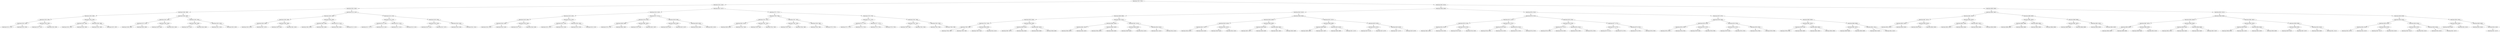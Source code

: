 digraph G{
79230766 [label="Node{data=[7587, 7587]}"]
79230766 -> 1994370872
1994370872 [label="Node{data=[2242, 2242]}"]
1994370872 -> 1151187197
1151187197 [label="Node{data=[1954, 1954]}"]
1151187197 -> 394475509
394475509 [label="Node{data=[1568, 1568]}"]
394475509 -> 1413587884
1413587884 [label="Node{data=[1560, 1560]}"]
1413587884 -> 1609326707
1609326707 [label="Node{data=[1556, 1556]}"]
1609326707 -> 1990156579
1990156579 [label="Node{data=[1554, 1554]}"]
1990156579 -> 2016267418
2016267418 [label="Node{data=[1512, 1512]}"]
1990156579 -> 556289264
556289264 [label="Node{data=[1555, 1555]}"]
1609326707 -> 503009118
503009118 [label="Node{data=[1558, 1558]}"]
503009118 -> 283161531
283161531 [label="Node{data=[1557, 1557]}"]
503009118 -> 104850465
104850465 [label="Node{data=[1559, 1559]}"]
1413587884 -> 1704163290
1704163290 [label="Node{data=[1564, 1564]}"]
1704163290 -> 576013705
576013705 [label="Node{data=[1562, 1562]}"]
576013705 -> 926766867
926766867 [label="Node{data=[1561, 1561]}"]
576013705 -> 1314562873
1314562873 [label="Node{data=[1563, 1563]}"]
1704163290 -> 814293135
814293135 [label="Node{data=[1566, 1566]}"]
814293135 -> 947405338
947405338 [label="Node{data=[1565, 1565]}"]
814293135 -> 1696600009
1696600009 [label="Node{data=[1567, 1567]}"]
394475509 -> 2130197311
2130197311 [label="Node{data=[1946, 1946]}"]
2130197311 -> 126673207
126673207 [label="Node{data=[1625, 1625]}"]
126673207 -> 2099120974
2099120974 [label="Node{data=[1570, 1570]}"]
2099120974 -> 413474147
413474147 [label="Node{data=[1569, 1569]}"]
2099120974 -> 658238603
658238603 [label="Node{data=[1600, 1600]}"]
126673207 -> 1197356034
1197356034 [label="Node{data=[1944, 1944]}"]
1197356034 -> 1251415004
1251415004 [label="Node{data=[1626, 1626]}"]
1197356034 -> 2053722600
2053722600 [label="Node{data=[1945, 1945]}"]
2130197311 -> 47097242
47097242 [label="Node{data=[1950, 1950]}"]
47097242 -> 872841189
872841189 [label="Node{data=[1948, 1948]}"]
872841189 -> 1191019338
1191019338 [label="Node{data=[1947, 1947]}"]
872841189 -> 1990945900
1990945900 [label="Node{data=[1949, 1949]}"]
47097242 -> 20903254
20903254 [label="Node{data=[1952, 1952]}"]
20903254 -> 113269699
113269699 [label="Node{data=[1951, 1951]}"]
20903254 -> 739078018
739078018 [label="Node{data=[1953, 1953]}"]
1151187197 -> 32026211
32026211 [label="Node{data=[2116, 2116]}"]
32026211 -> 2005565261
2005565261 [label="Node{data=[1962, 1962]}"]
2005565261 -> 1938832444
1938832444 [label="Node{data=[1958, 1958]}"]
1938832444 -> 883305651
883305651 [label="Node{data=[1956, 1956]}"]
883305651 -> 1886984178
1886984178 [label="Node{data=[1955, 1955]}"]
883305651 -> 1420652199
1420652199 [label="Node{data=[1957, 1957]}"]
1938832444 -> 648989138
648989138 [label="Node{data=[1960, 1960]}"]
648989138 -> 602454528
602454528 [label="Node{data=[1959, 1959]}"]
648989138 -> 454487816
454487816 [label="Node{data=[1961, 1961]}"]
2005565261 -> 619803291
619803291 [label="Node{data=[2000, 2000]}"]
619803291 -> 1950474126
1950474126 [label="Node{data=[1964, 1964]}"]
1950474126 -> 312427452
312427452 [label="Node{data=[1963, 1963]}"]
1950474126 -> 1054703688
1054703688 [label="Node{data=[1965, 1965]}"]
619803291 -> 295127202
295127202 [label="Node{data=[2114, 2114]}"]
295127202 -> 1808816305
1808816305 [label="Node{data=[2083, 2083]}"]
295127202 -> 62547156
62547156 [label="Node{data=[2115, 2115]}"]
32026211 -> 1370979115
1370979115 [label="Node{data=[2153, 2153]}"]
1370979115 -> 2060381159
2060381159 [label="Node{data=[2120, 2120]}"]
2060381159 -> 330441183
330441183 [label="Node{data=[2118, 2118]}"]
330441183 -> 1140751289
1140751289 [label="Node{data=[2117, 2117]}"]
330441183 -> 704261838
704261838 [label="Node{data=[2119, 2119]}"]
2060381159 -> 610695621
610695621 [label="Node{data=[2122, 2122]}"]
610695621 -> 643303503
643303503 [label="Node{data=[2121, 2121]}"]
610695621 -> 374054030
374054030 [label="Node{data=[2123, 2123]}"]
1370979115 -> 1858030807
1858030807 [label="Node{data=[2238, 2238]}"]
1858030807 -> 2038478996
2038478996 [label="Node{data=[2236, 2236]}"]
2038478996 -> 528272795
528272795 [label="Node{data=[2235, 2235]}"]
2038478996 -> 1436126486
1436126486 [label="Node{data=[2237, 2237]}"]
1858030807 -> 1104456326
1104456326 [label="Node{data=[2240, 2240]}"]
1104456326 -> 1030549040
1030549040 [label="Node{data=[2239, 2239]}"]
1104456326 -> 1149627411
1149627411 [label="Node{data=[2241, 2241]}"]
1994370872 -> 1575827624
1575827624 [label="Node{data=[6227, 6227]}"]
1575827624 -> 956901641
956901641 [label="Node{data=[2323, 2323]}"]
956901641 -> 1666080118
1666080118 [label="Node{data=[2250, 2250]}"]
1666080118 -> 138461304
138461304 [label="Node{data=[2246, 2246]}"]
138461304 -> 1012695456
1012695456 [label="Node{data=[2244, 2244]}"]
1012695456 -> 1282258499
1282258499 [label="Node{data=[2243, 2243]}"]
1012695456 -> 1574561621
1574561621 [label="Node{data=[2245, 2245]}"]
138461304 -> 1393868694
1393868694 [label="Node{data=[2248, 2248]}"]
1393868694 -> 186475989
186475989 [label="Node{data=[2247, 2247]}"]
1393868694 -> 711136603
711136603 [label="Node{data=[2249, 2249]}"]
1666080118 -> 949136397
949136397 [label="Node{data=[2254, 2254]}"]
949136397 -> 1317821574
1317821574 [label="Node{data=[2252, 2252]}"]
1317821574 -> 778021711
778021711 [label="Node{data=[2251, 2251]}"]
1317821574 -> 472168978
472168978 [label="Node{data=[2253, 2253]}"]
949136397 -> 838569823
838569823 [label="Node{data=[2283, 2283]}"]
838569823 -> 499092874
499092874 [label="Node{data=[2255, 2255]}"]
838569823 -> 1323915425
1323915425 [label="Node{data=[2315, 2315]}"]
956901641 -> 1998884676
1998884676 [label="Node{data=[6171, 6171]}"]
1998884676 -> 440956808
440956808 [label="Node{data=[3700, 3700]}"]
440956808 -> 2071620246
2071620246 [label="Node{data=[3638, 3638]}"]
2071620246 -> 2136086792
2136086792 [label="Node{data=[2754, 2754]}"]
2071620246 -> 744482569
744482569 [label="Node{data=[3681, 3681]}"]
440956808 -> 1970413885
1970413885 [label="Node{data=[4981, 4981]}"]
1970413885 -> 1576324063
1576324063 [label="Node{data=[3709, 3709]}"]
1970413885 -> 847315760
847315760 [label="Node{data=[5497, 5497]}"]
1998884676 -> 1630920134
1630920134 [label="Node{data=[6198, 6198]}"]
1630920134 -> 86663956
86663956 [label="Node{data=[6196, 6196]}"]
86663956 -> 2122054237
2122054237 [label="Node{data=[6195, 6195]}"]
86663956 -> 1146748449
1146748449 [label="Node{data=[6197, 6197]}"]
1630920134 -> 189644929
189644929 [label="Node{data=[6200, 6200]}"]
189644929 -> 1562976319
1562976319 [label="Node{data=[6199, 6199]}"]
189644929 -> 2090959061
2090959061 [label="Node{data=[6201, 6201]}"]
1575827624 -> 2005057942
2005057942 [label="Node{data=[7571, 7571]}"]
2005057942 -> 305024559
305024559 [label="Node{data=[7563, 7563]}"]
305024559 -> 110275725
110275725 [label="Node{data=[7547, 7547]}"]
110275725 -> 1992631202
1992631202 [label="Node{data=[6421, 6421]}"]
1992631202 -> 388678301
388678301 [label="Node{data=[6260, 6260]}"]
1992631202 -> 2006301025
2006301025 [label="Node{data=[7534, 7534]}"]
110275725 -> 1693484506
1693484506 [label="Node{data=[7561, 7561]}"]
1693484506 -> 1006072533
1006072533 [label="Node{data=[7560, 7560]}"]
1693484506 -> 2047369500
2047369500 [label="Node{data=[7562, 7562]}"]
305024559 -> 546083213
546083213 [label="Node{data=[7567, 7567]}"]
546083213 -> 1077026323
1077026323 [label="Node{data=[7565, 7565]}"]
1077026323 -> 1087614234
1087614234 [label="Node{data=[7564, 7564]}"]
1077026323 -> 2037003421
2037003421 [label="Node{data=[7566, 7566]}"]
546083213 -> 1026474692
1026474692 [label="Node{data=[7569, 7569]}"]
1026474692 -> 1832681972
1832681972 [label="Node{data=[7568, 7568]}"]
1026474692 -> 819616308
819616308 [label="Node{data=[7570, 7570]}"]
2005057942 -> 406609518
406609518 [label="Node{data=[7579, 7579]}"]
406609518 -> 1397725007
1397725007 [label="Node{data=[7575, 7575]}"]
1397725007 -> 1517658099
1517658099 [label="Node{data=[7573, 7573]}"]
1517658099 -> 941389171
941389171 [label="Node{data=[7572, 7572]}"]
1517658099 -> 1118405424
1118405424 [label="Node{data=[7574, 7574]}"]
1397725007 -> 1844675013
1844675013 [label="Node{data=[7577, 7577]}"]
1844675013 -> 453968271
453968271 [label="Node{data=[7576, 7576]}"]
1844675013 -> 1088641136
1088641136 [label="Node{data=[7578, 7578]}"]
406609518 -> 1323164511
1323164511 [label="Node{data=[7583, 7583]}"]
1323164511 -> 1070706408
1070706408 [label="Node{data=[7581, 7581]}"]
1070706408 -> 1555157988
1555157988 [label="Node{data=[7580, 7580]}"]
1070706408 -> 113975514
113975514 [label="Node{data=[7582, 7582]}"]
1323164511 -> 657325127
657325127 [label="Node{data=[7585, 7585]}"]
657325127 -> 356102308
356102308 [label="Node{data=[7584, 7584]}"]
657325127 -> 1204125460
1204125460 [label="Node{data=[7586, 7586]}"]
79230766 -> 408373958
408373958 [label="Node{data=[8813, 8813]}"]
408373958 -> 1355825743
1355825743 [label="Node{data=[8480, 8480]}"]
1355825743 -> 137651297
137651297 [label="Node{data=[8415, 8415]}"]
137651297 -> 1684375468
1684375468 [label="Node{data=[8399, 8399]}"]
1684375468 -> 1187442844
1187442844 [label="Node{data=[8355, 8355]}"]
1187442844 -> 349573169
349573169 [label="Node{data=[7610, 7610]}"]
349573169 -> 1063938470
1063938470 [label="Node{data=[7589, 7589]}"]
1063938470 -> 2004533504
2004533504 [label="Node{data=[7588, 7588]}"]
1063938470 -> 113872227
113872227 [label="Node{data=[7590, 7590]}"]
349573169 -> 574243347
574243347 [label="Node{data=[8039, 8039]}"]
574243347 -> 1324427435
1324427435 [label="Node{data=[7982, 7982]}"]
574243347 -> 1872925364
1872925364 [label="Node{data=[8310, 8310]}"]
1187442844 -> 625649846
625649846 [label="Node{data=[8395, 8395]}"]
625649846 -> 1427135702
1427135702 [label="Node{data=[8393, 8393]}"]
1427135702 -> 308515503
308515503 [label="Node{data=[8367, 8367]}"]
1427135702 -> 1764722021
1764722021 [label="Node{data=[8394, 8394]}"]
625649846 -> 424710126
424710126 [label="Node{data=[8397, 8397]}"]
424710126 -> 1316062974
1316062974 [label="Node{data=[8396, 8396]}"]
424710126 -> 1074369397
1074369397 [label="Node{data=[8398, 8398]}"]
1684375468 -> 1436033724
1436033724 [label="Node{data=[8407, 8407]}"]
1436033724 -> 1219164190
1219164190 [label="Node{data=[8403, 8403]}"]
1219164190 -> 170836355
170836355 [label="Node{data=[8401, 8401]}"]
170836355 -> 103840136
103840136 [label="Node{data=[8400, 8400]}"]
170836355 -> 304690736
304690736 [label="Node{data=[8402, 8402]}"]
1219164190 -> 224151139
224151139 [label="Node{data=[8405, 8405]}"]
224151139 -> 1904389266
1904389266 [label="Node{data=[8404, 8404]}"]
224151139 -> 1962632979
1962632979 [label="Node{data=[8406, 8406]}"]
1436033724 -> 800610058
800610058 [label="Node{data=[8411, 8411]}"]
800610058 -> 1085825984
1085825984 [label="Node{data=[8409, 8409]}"]
1085825984 -> 607826297
607826297 [label="Node{data=[8408, 8408]}"]
1085825984 -> 198609170
198609170 [label="Node{data=[8410, 8410]}"]
800610058 -> 1715179365
1715179365 [label="Node{data=[8413, 8413]}"]
1715179365 -> 1696486913
1696486913 [label="Node{data=[8412, 8412]}"]
1715179365 -> 341742242
341742242 [label="Node{data=[8414, 8414]}"]
137651297 -> 729745186
729745186 [label="Node{data=[8464, 8464]}"]
729745186 -> 285599119
285599119 [label="Node{data=[8456, 8456]}"]
285599119 -> 104601584
104601584 [label="Node{data=[8419, 8419]}"]
104601584 -> 1721191959
1721191959 [label="Node{data=[8417, 8417]}"]
1721191959 -> 889324528
889324528 [label="Node{data=[8416, 8416]}"]
1721191959 -> 185971010
185971010 [label="Node{data=[8418, 8418]}"]
104601584 -> 1844487239
1844487239 [label="Node{data=[8421, 8421]}"]
1844487239 -> 827045912
827045912 [label="Node{data=[8420, 8420]}"]
1844487239 -> 343089218
343089218 [label="Node{data=[8422, 8422]}"]
285599119 -> 843717679
843717679 [label="Node{data=[8460, 8460]}"]
843717679 -> 1517307069
1517307069 [label="Node{data=[8458, 8458]}"]
1517307069 -> 915913875
915913875 [label="Node{data=[8457, 8457]}"]
1517307069 -> 996932403
996932403 [label="Node{data=[8459, 8459]}"]
843717679 -> 1495409429
1495409429 [label="Node{data=[8462, 8462]}"]
1495409429 -> 28299552
28299552 [label="Node{data=[8461, 8461]}"]
1495409429 -> 173512354
173512354 [label="Node{data=[8463, 8463]}"]
729745186 -> 1845577400
1845577400 [label="Node{data=[8472, 8472]}"]
1845577400 -> 645130982
645130982 [label="Node{data=[8468, 8468]}"]
645130982 -> 1504315865
1504315865 [label="Node{data=[8466, 8466]}"]
1504315865 -> 1878943432
1878943432 [label="Node{data=[8465, 8465]}"]
1504315865 -> 187615497
187615497 [label="Node{data=[8467, 8467]}"]
645130982 -> 842217040
842217040 [label="Node{data=[8470, 8470]}"]
842217040 -> 1004410126
1004410126 [label="Node{data=[8469, 8469]}"]
842217040 -> 655031451
655031451 [label="Node{data=[8471, 8471]}"]
1845577400 -> 1511071730
1511071730 [label="Node{data=[8476, 8476]}"]
1511071730 -> 1899701078
1899701078 [label="Node{data=[8474, 8474]}"]
1899701078 -> 981872154
981872154 [label="Node{data=[8473, 8473]}"]
1899701078 -> 1243145205
1243145205 [label="Node{data=[8475, 8475]}"]
1511071730 -> 405048267
405048267 [label="Node{data=[8478, 8478]}"]
405048267 -> 808266250
808266250 [label="Node{data=[8477, 8477]}"]
405048267 -> 1003500779
1003500779 [label="Node{data=[8479, 8479]}"]
1355825743 -> 911896367
911896367 [label="Node{data=[8781, 8781]}"]
911896367 -> 178045180
178045180 [label="Node{data=[8755, 8755]}"]
178045180 -> 1396233951
1396233951 [label="Node{data=[8747, 8747]}"]
1396233951 -> 1769326399
1769326399 [label="Node{data=[8743, 8743]}"]
1769326399 -> 213122601
213122601 [label="Node{data=[8514, 8514]}"]
213122601 -> 1615090787
1615090787 [label="Node{data=[8481, 8481]}"]
213122601 -> 1969219738
1969219738 [label="Node{data=[8738, 8738]}"]
1769326399 -> 852792625
852792625 [label="Node{data=[8745, 8745]}"]
852792625 -> 562395124
562395124 [label="Node{data=[8744, 8744]}"]
852792625 -> 1671481579
1671481579 [label="Node{data=[8746, 8746]}"]
1396233951 -> 1764878141
1764878141 [label="Node{data=[8751, 8751]}"]
1764878141 -> 2136644151
2136644151 [label="Node{data=[8749, 8749]}"]
2136644151 -> 1978296575
1978296575 [label="Node{data=[8748, 8748]}"]
2136644151 -> 275255609
275255609 [label="Node{data=[8750, 8750]}"]
1764878141 -> 1980109830
1980109830 [label="Node{data=[8753, 8753]}"]
1980109830 -> 1571206099
1571206099 [label="Node{data=[8752, 8752]}"]
1980109830 -> 2066580744
2066580744 [label="Node{data=[8754, 8754]}"]
178045180 -> 731689613
731689613 [label="Node{data=[8763, 8763]}"]
731689613 -> 1836856796
1836856796 [label="Node{data=[8759, 8759]}"]
1836856796 -> 86780811
86780811 [label="Node{data=[8757, 8757]}"]
86780811 -> 306113507
306113507 [label="Node{data=[8756, 8756]}"]
86780811 -> 1559772147
1559772147 [label="Node{data=[8758, 8758]}"]
1836856796 -> 1353066341
1353066341 [label="Node{data=[8761, 8761]}"]
1353066341 -> 884092553
884092553 [label="Node{data=[8760, 8760]}"]
1353066341 -> 1362541071
1362541071 [label="Node{data=[8762, 8762]}"]
731689613 -> 1275864185
1275864185 [label="Node{data=[8777, 8777]}"]
1275864185 -> 770748306
770748306 [label="Node{data=[8775, 8775]}"]
770748306 -> 143858371
143858371 [label="Node{data=[8774, 8774]}"]
770748306 -> 1813069596
1813069596 [label="Node{data=[8776, 8776]}"]
1275864185 -> 1100214539
1100214539 [label="Node{data=[8779, 8779]}"]
1100214539 -> 1765235348
1765235348 [label="Node{data=[8778, 8778]}"]
1100214539 -> 2044854387
2044854387 [label="Node{data=[8780, 8780]}"]
911896367 -> 485374348
485374348 [label="Node{data=[8797, 8797]}"]
485374348 -> 1118542003
1118542003 [label="Node{data=[8789, 8789]}"]
1118542003 -> 287021448
287021448 [label="Node{data=[8785, 8785]}"]
287021448 -> 2022961728
2022961728 [label="Node{data=[8783, 8783]}"]
2022961728 -> 358389383
358389383 [label="Node{data=[8782, 8782]}"]
2022961728 -> 195885727
195885727 [label="Node{data=[8784, 8784]}"]
287021448 -> 1178002875
1178002875 [label="Node{data=[8787, 8787]}"]
1178002875 -> 558894799
558894799 [label="Node{data=[8786, 8786]}"]
1178002875 -> 1346985164
1346985164 [label="Node{data=[8788, 8788]}"]
1118542003 -> 1021127768
1021127768 [label="Node{data=[8793, 8793]}"]
1021127768 -> 1303846213
1303846213 [label="Node{data=[8791, 8791]}"]
1303846213 -> 1823495242
1823495242 [label="Node{data=[8790, 8790]}"]
1303846213 -> 1980095020
1980095020 [label="Node{data=[8792, 8792]}"]
1021127768 -> 602904408
602904408 [label="Node{data=[8795, 8795]}"]
602904408 -> 1455942485
1455942485 [label="Node{data=[8794, 8794]}"]
602904408 -> 951838659
951838659 [label="Node{data=[8796, 8796]}"]
485374348 -> 1622646338
1622646338 [label="Node{data=[8805, 8805]}"]
1622646338 -> 1060999259
1060999259 [label="Node{data=[8801, 8801]}"]
1060999259 -> 1447647658
1447647658 [label="Node{data=[8799, 8799]}"]
1447647658 -> 833300831
833300831 [label="Node{data=[8798, 8798]}"]
1447647658 -> 1832051878
1832051878 [label="Node{data=[8800, 8800]}"]
1060999259 -> 1054739987
1054739987 [label="Node{data=[8803, 8803]}"]
1054739987 -> 575050859
575050859 [label="Node{data=[8802, 8802]}"]
1054739987 -> 1255125165
1255125165 [label="Node{data=[8804, 8804]}"]
1622646338 -> 815950470
815950470 [label="Node{data=[8809, 8809]}"]
815950470 -> 2118272023
2118272023 [label="Node{data=[8807, 8807]}"]
2118272023 -> 1748071032
1748071032 [label="Node{data=[8806, 8806]}"]
2118272023 -> 1607265547
1607265547 [label="Node{data=[8808, 8808]}"]
815950470 -> 2090424878
2090424878 [label="Node{data=[8811, 8811]}"]
2090424878 -> 269994838
269994838 [label="Node{data=[8810, 8810]}"]
2090424878 -> 1935067550
1935067550 [label="Node{data=[8812, 8812]}"]
408373958 -> 1263195722
1263195722 [label="Node{data=[8903, 8903]}"]
1263195722 -> 2108992807
2108992807 [label="Node{data=[8867, 8867]}"]
2108992807 -> 1406637244
1406637244 [label="Node{data=[8821, 8821]}"]
1406637244 -> 369671521
369671521 [label="Node{data=[8817, 8817]}"]
369671521 -> 191746412
191746412 [label="Node{data=[8815, 8815]}"]
191746412 -> 1399363763
1399363763 [label="Node{data=[8814, 8814]}"]
191746412 -> 1022723094
1022723094 [label="Node{data=[8816, 8816]}"]
369671521 -> 1875236188
1875236188 [label="Node{data=[8819, 8819]}"]
1875236188 -> 172400505
172400505 [label="Node{data=[8818, 8818]}"]
1875236188 -> 494674818
494674818 [label="Node{data=[8820, 8820]}"]
1406637244 -> 221888783
221888783 [label="Node{data=[8825, 8825]}"]
221888783 -> 1284999873
1284999873 [label="Node{data=[8823, 8823]}"]
1284999873 -> 1922328957
1922328957 [label="Node{data=[8822, 8822]}"]
1284999873 -> 235414686
235414686 [label="Node{data=[8824, 8824]}"]
221888783 -> 1299885545
1299885545 [label="Node{data=[8827, 8827]}"]
1299885545 -> 1028384517
1028384517 [label="Node{data=[8826, 8826]}"]
1299885545 -> 1824894544
1824894544 [label="Node{data=[8828, 8828]}"]
2108992807 -> 598100866
598100866 [label="Node{data=[8895, 8895]}"]
598100866 -> 992718842
992718842 [label="Node{data=[8891, 8891]}"]
992718842 -> 1505367125
1505367125 [label="Node{data=[8889, 8889]}"]
1505367125 -> 416060956
416060956 [label="Node{data=[8888, 8888]}"]
1505367125 -> 161952988
161952988 [label="Node{data=[8890, 8890]}"]
992718842 -> 1872039533
1872039533 [label="Node{data=[8893, 8893]}"]
1872039533 -> 1719973750
1719973750 [label="Node{data=[8892, 8892]}"]
1872039533 -> 444899788
444899788 [label="Node{data=[8894, 8894]}"]
598100866 -> 708142996
708142996 [label="Node{data=[8899, 8899]}"]
708142996 -> 1838473945
1838473945 [label="Node{data=[8897, 8897]}"]
1838473945 -> 778622746
778622746 [label="Node{data=[8896, 8896]}"]
1838473945 -> 291342810
291342810 [label="Node{data=[8898, 8898]}"]
708142996 -> 282412450
282412450 [label="Node{data=[8901, 8901]}"]
282412450 -> 1520303947
1520303947 [label="Node{data=[8900, 8900]}"]
282412450 -> 849683205
849683205 [label="Node{data=[8902, 8902]}"]
1263195722 -> 1330347986
1330347986 [label="Node{data=[9012, 9012]}"]
1330347986 -> 1971968972
1971968972 [label="Node{data=[8948, 8948]}"]
1971968972 -> 1079711121
1079711121 [label="Node{data=[8933, 8933]}"]
1079711121 -> 1534966676
1534966676 [label="Node{data=[8907, 8907]}"]
1534966676 -> 1339878086
1339878086 [label="Node{data=[8905, 8905]}"]
1339878086 -> 1957695306
1957695306 [label="Node{data=[8904, 8904]}"]
1339878086 -> 1818192848
1818192848 [label="Node{data=[8906, 8906]}"]
1534966676 -> 1514724564
1514724564 [label="Node{data=[8909, 8909]}"]
1514724564 -> 1919588225
1919588225 [label="Node{data=[8908, 8908]}"]
1514724564 -> 106171609
106171609 [label="Node{data=[8910, 8910]}"]
1079711121 -> 297989672
297989672 [label="Node{data=[8944, 8944]}"]
297989672 -> 233842360
233842360 [label="Node{data=[8942, 8942]}"]
233842360 -> 721452568
721452568 [label="Node{data=[8941, 8941]}"]
233842360 -> 219454821
219454821 [label="Node{data=[8943, 8943]}"]
297989672 -> 190925145
190925145 [label="Node{data=[8946, 8946]}"]
190925145 -> 128482155
128482155 [label="Node{data=[8945, 8945]}"]
190925145 -> 804267320
804267320 [label="Node{data=[8947, 8947]}"]
1971968972 -> 103180822
103180822 [label="Node{data=[8991, 8991]}"]
103180822 -> 126664714
126664714 [label="Node{data=[8952, 8952]}"]
126664714 -> 1127973043
1127973043 [label="Node{data=[8950, 8950]}"]
1127973043 -> 1833743369
1833743369 [label="Node{data=[8949, 8949]}"]
1127973043 -> 1477379436
1477379436 [label="Node{data=[8951, 8951]}"]
126664714 -> 962724599
962724599 [label="Node{data=[8954, 8954]}"]
962724599 -> 650322800
650322800 [label="Node{data=[8953, 8953]}"]
962724599 -> 782706525
782706525 [label="Node{data=[8958, 8958]}"]
103180822 -> 237200256
237200256 [label="Node{data=[9008, 9008]}"]
237200256 -> 662682889
662682889 [label="Node{data=[9006, 9006]}"]
662682889 -> 404279861
404279861 [label="Node{data=[9005, 9005]}"]
662682889 -> 261260196
261260196 [label="Node{data=[9007, 9007]}"]
237200256 -> 439934645
439934645 [label="Node{data=[9010, 9010]}"]
439934645 -> 1089842958
1089842958 [label="Node{data=[9009, 9009]}"]
439934645 -> 513950815
513950815 [label="Node{data=[9011, 9011]}"]
1330347986 -> 95841164
95841164 [label="Node{data=[9028, 9028]}"]
95841164 -> 1495777529
1495777529 [label="Node{data=[9020, 9020]}"]
1495777529 -> 885491980
885491980 [label="Node{data=[9016, 9016]}"]
885491980 -> 944481143
944481143 [label="Node{data=[9014, 9014]}"]
944481143 -> 244798969
244798969 [label="Node{data=[9013, 9013]}"]
944481143 -> 1766878426
1766878426 [label="Node{data=[9015, 9015]}"]
885491980 -> 1633093397
1633093397 [label="Node{data=[9018, 9018]}"]
1633093397 -> 81940563
81940563 [label="Node{data=[9017, 9017]}"]
1633093397 -> 820966827
820966827 [label="Node{data=[9019, 9019]}"]
1495777529 -> 1513257424
1513257424 [label="Node{data=[9024, 9024]}"]
1513257424 -> 50635308
50635308 [label="Node{data=[9022, 9022]}"]
50635308 -> 359799511
359799511 [label="Node{data=[9021, 9021]}"]
50635308 -> 1383523967
1383523967 [label="Node{data=[9023, 9023]}"]
1513257424 -> 465828120
465828120 [label="Node{data=[9026, 9026]}"]
465828120 -> 1030765966
1030765966 [label="Node{data=[9025, 9025]}"]
465828120 -> 953236565
953236565 [label="Node{data=[9027, 9027]}"]
95841164 -> 1576099886
1576099886 [label="Node{data=[9032, 9032]}"]
1576099886 -> 1501452721
1501452721 [label="Node{data=[9030, 9030]}"]
1501452721 -> 1700696925
1700696925 [label="Node{data=[9029, 9029]}"]
1501452721 -> 1423718455
1423718455 [label="Node{data=[9031, 9031]}"]
1576099886 -> 49988242
49988242 [label="Node{data=[9080, 9080]}"]
49988242 -> 694329517
694329517 [label="Node{data=[9033, 9033]}"]
49988242 -> 943135399
943135399 [label="Node{data=[9182, 9182]}"]
943135399 -> 220172310
220172310 [label="Node{data=[9317, 9317]}"]
}